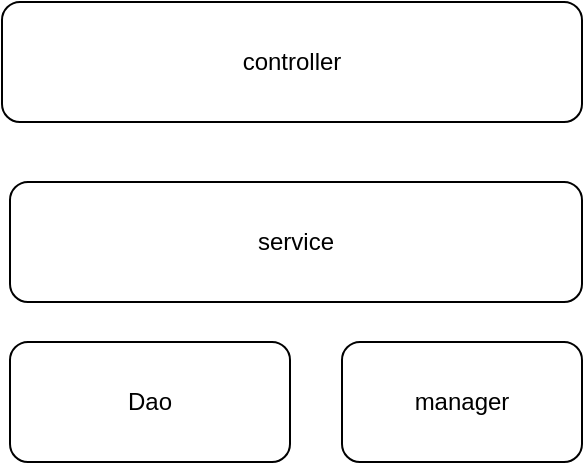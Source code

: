 <mxfile version="21.5.1" type="embed">
  <diagram id="inMPcjYvnmvmxzhDKLPN" name="Page-1">
    <mxGraphModel dx="1050" dy="556" grid="1" gridSize="10" guides="1" tooltips="1" connect="1" arrows="1" fold="1" page="1" pageScale="1" pageWidth="827" pageHeight="1169" math="0" shadow="0">
      <root>
        <mxCell id="0" />
        <mxCell id="1" parent="0" />
        <mxCell id="2" value="controller" style="rounded=1;whiteSpace=wrap;html=1;" vertex="1" parent="1">
          <mxGeometry x="350" y="160" width="290" height="60" as="geometry" />
        </mxCell>
        <mxCell id="3" value="service" style="rounded=1;whiteSpace=wrap;html=1;" vertex="1" parent="1">
          <mxGeometry x="354" y="250" width="286" height="60" as="geometry" />
        </mxCell>
        <mxCell id="4" value="manager" style="rounded=1;whiteSpace=wrap;html=1;" vertex="1" parent="1">
          <mxGeometry x="520" y="330" width="120" height="60" as="geometry" />
        </mxCell>
        <mxCell id="5" value="Dao" style="rounded=1;whiteSpace=wrap;html=1;" vertex="1" parent="1">
          <mxGeometry x="354" y="330" width="140" height="60" as="geometry" />
        </mxCell>
      </root>
    </mxGraphModel>
  </diagram>
</mxfile>
